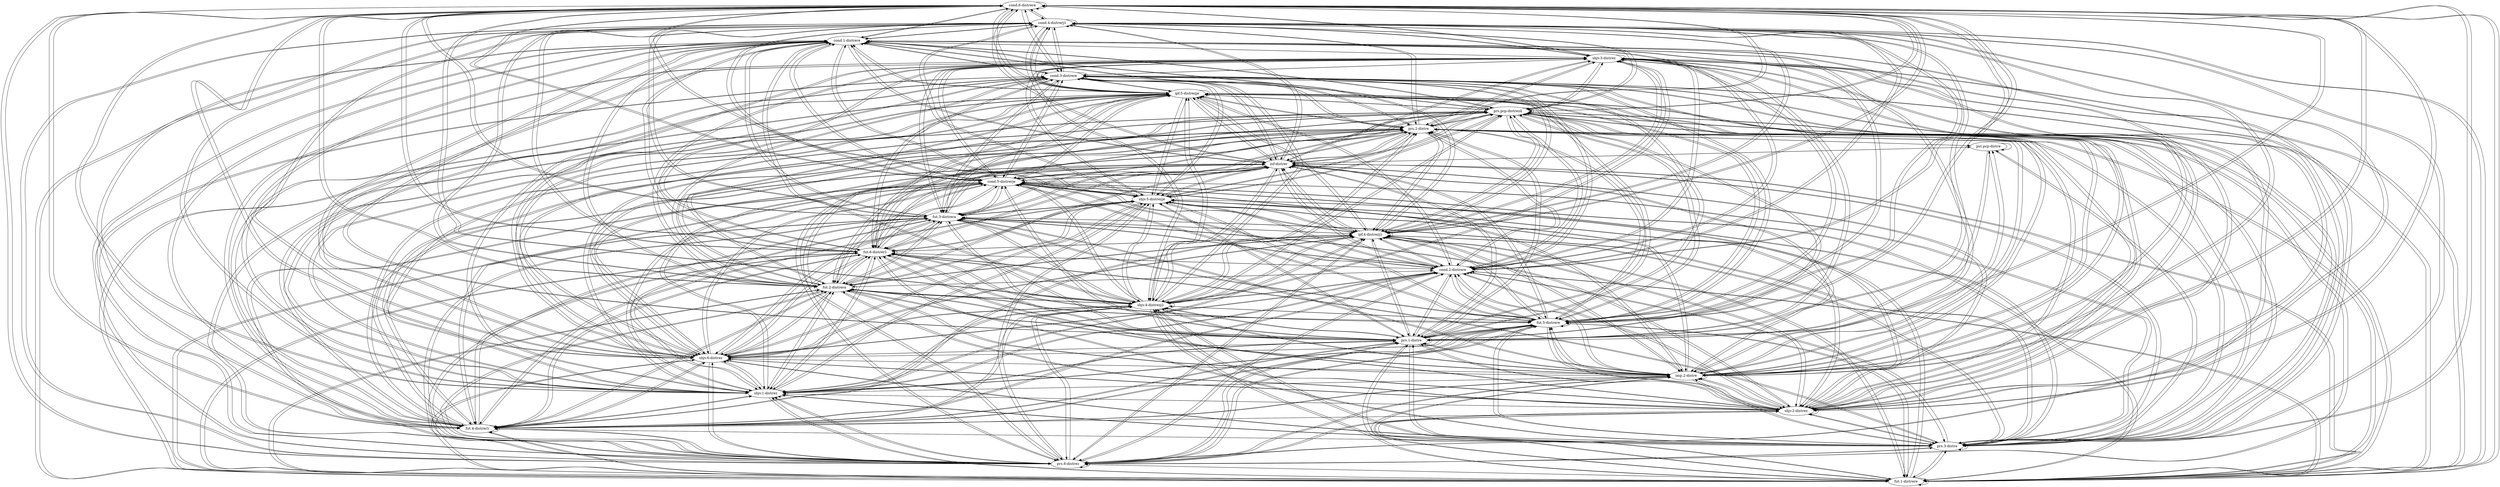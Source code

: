 digraph  {
	node [label="\N"];
	"cond.6-distrErE"	 [cell="cond.6",
		label="cond.6-distrere",
		tense=cond,
		weight=1.0];
	"cond.6-distrErE" -> "cond.6-distrErE"	 [weight=1.0];
	"cond.4-distrErjô"	 [cell="cond.4",
		label="cond.4-distrerjɔ̃",
		tense=cond,
		weight=1.0];
	"cond.6-distrErE" -> "cond.4-distrErjô"	 [weight=1.0];
	"fut.1-distrErE"	 [cell="fut.1",
		label="fut.1-distrere",
		tense=fut,
		weight=1.0];
	"cond.6-distrErE" -> "fut.1-distrErE"	 [weight=1.0];
	"prs.6-distrEz"	 [cell="prs.6",
		label="prs.6-distrez",
		tense=prs,
		weight=1.0];
	"cond.6-distrErE" -> "prs.6-distrEz"	 [weight=0.33];
	"inf-distrEr"	 [cell=inf,
		label="inf-distrer",
		tense=inf,
		weight=1.0];
	"cond.6-distrErE" -> "inf-distrEr"	 [weight=0.67];
	"prs.3-distrE"	 [cell="prs.3",
		label="prs.3-distre",
		tense=prs,
		weight=1.0];
	"cond.6-distrErE" -> "prs.3-distrE"	 [weight=1.0];
	"fut.4-distrErô"	 [cell="fut.4",
		label="fut.4-distrerɔ̃",
		tense=fut,
		weight=1.0];
	"cond.6-distrErE" -> "fut.4-distrErô"	 [weight=1.0];
	"sbjv.2-distrEz"	 [cell="sbjv.2",
		label="sbjv.2-distrez",
		tense=sbjv,
		weight=1.0];
	"cond.6-distrErE" -> "sbjv.2-distrEz"	 [weight=0.33];
	"sbjv.1-distrEz"	 [cell="sbjv.1",
		label="sbjv.1-distrez",
		tense=sbjv,
		weight=1.0];
	"cond.6-distrErE" -> "sbjv.1-distrEz"	 [weight=0.33];
	"imp.2-distrE"	 [cell="imp.2",
		label="imp.2-distre",
		tense=imp,
		weight=1.0];
	"cond.6-distrErE" -> "imp.2-distrE"	 [weight=1.0];
	"sbjv.6-distrEz"	 [cell="sbjv.6",
		label="sbjv.6-distrez",
		tense=sbjv,
		weight=1.0];
	"cond.6-distrErE" -> "sbjv.6-distrEz"	 [weight=0.33];
	"prs.1-distrE"	 [cell="prs.1",
		label="prs.1-distre",
		tense=prs,
		weight=1.0];
	"cond.6-distrErE" -> "prs.1-distrE"	 [weight=1.0];
	"fut.5-distrErE"	 [cell="fut.5",
		label="fut.5-distrere",
		tense=fut,
		weight=1.0];
	"cond.6-distrErE" -> "fut.5-distrErE"	 [weight=1.0];
	"sbjv.4-distrEzjô"	 [cell="sbjv.4",
		label="sbjv.4-distrezjɔ̃",
		tense=sbjv,
		weight=1.0];
	"cond.6-distrErE" -> "sbjv.4-distrEzjô"	 [weight=0.2];
	"fut.2-distrEra"	 [cell="fut.2",
		label="fut.2-distrera",
		tense=fut,
		weight=1.0];
	"cond.6-distrErE" -> "fut.2-distrEra"	 [weight=1.0];
	"cond.2-distrErE"	 [cell="cond.2",
		label="cond.2-distrere",
		tense=cond,
		weight=1.0];
	"cond.6-distrErE" -> "cond.2-distrErE"	 [weight=1.0];
	"fut.6-distrErô"	 [cell="fut.6",
		label="fut.6-distrerɔ̃",
		tense=fut,
		weight=1.0];
	"cond.6-distrErE" -> "fut.6-distrErô"	 [weight=1.0];
	"ipf.4-distrEzjô"	 [cell="ipf.4",
		label="ipf.4-distrezjɔ̃",
		tense=ipf,
		weight=1.0];
	"cond.6-distrErE" -> "ipf.4-distrEzjô"	 [weight=0.05];
	"fut.3-distrEra"	 [cell="fut.3",
		label="fut.3-distrera",
		tense=fut,
		weight=1.0];
	"cond.6-distrErE" -> "fut.3-distrEra"	 [weight=1.0];
	"sbjv.5-distrEzjE"	 [cell="sbjv.5",
		label="sbjv.5-distrezje",
		tense=sbjv,
		weight=1.0];
	"cond.6-distrErE" -> "sbjv.5-distrEzjE"	 [weight=0.2];
	"cond.5-distrErjE"	 [cell="cond.5",
		label="cond.5-distrerje",
		tense=cond,
		weight=1.0];
	"cond.6-distrErE" -> "cond.5-distrErjE"	 [weight=1.0];
	"prs.2-distrE"	 [cell="prs.2",
		label="prs.2-distre",
		tense=prs,
		weight=1.0];
	"cond.6-distrErE" -> "prs.2-distrE"	 [weight=1.0];
	"prs.pcp-distrEzâ"	 [cell="prs.pcp",
		label="prs.pcp-distrezɑ̃",
		tense="prs.pcp",
		weight=1.0];
	"cond.6-distrErE" -> "prs.pcp-distrEzâ"	 [weight=0.18];
	"ipf.5-distrEzjE"	 [cell="ipf.5",
		label="ipf.5-distrezje",
		tense=ipf,
		weight=1.0];
	"cond.6-distrErE" -> "ipf.5-distrEzjE"	 [weight=0.05];
	"cond.3-distrErE"	 [cell="cond.3",
		label="cond.3-distrere",
		tense=cond,
		weight=1.0];
	"cond.6-distrErE" -> "cond.3-distrErE"	 [weight=1.0];
	"sbjv.3-distrEz"	 [cell="sbjv.3",
		label="sbjv.3-distrez",
		tense=sbjv,
		weight=1.0];
	"cond.6-distrErE" -> "sbjv.3-distrEz"	 [weight=0.33];
	"cond.1-distrErE"	 [cell="cond.1",
		label="cond.1-distrere",
		tense=cond,
		weight=1.0];
	"cond.6-distrErE" -> "cond.1-distrErE"	 [weight=1.0];
	"cond.4-distrErjô" -> "cond.6-distrErE"	 [weight=1.0];
	"cond.4-distrErjô" -> "cond.4-distrErjô"	 [weight=1.0];
	"cond.4-distrErjô" -> "fut.1-distrErE"	 [weight=1.0];
	"cond.4-distrErjô" -> "prs.6-distrEz"	 [weight=0.33];
	"cond.4-distrErjô" -> "inf-distrEr"	 [weight=0.67];
	"cond.4-distrErjô" -> "prs.3-distrE"	 [weight=1.0];
	"cond.4-distrErjô" -> "fut.4-distrErô"	 [weight=1.0];
	"cond.4-distrErjô" -> "sbjv.2-distrEz"	 [weight=0.33];
	"cond.4-distrErjô" -> "sbjv.1-distrEz"	 [weight=0.33];
	"cond.4-distrErjô" -> "imp.2-distrE"	 [weight=1.0];
	"cond.4-distrErjô" -> "sbjv.6-distrEz"	 [weight=0.33];
	"cond.4-distrErjô" -> "prs.1-distrE"	 [weight=1.0];
	"cond.4-distrErjô" -> "fut.5-distrErE"	 [weight=1.0];
	"cond.4-distrErjô" -> "sbjv.4-distrEzjô"	 [weight=0.2];
	"cond.4-distrErjô" -> "fut.2-distrEra"	 [weight=1.0];
	"cond.4-distrErjô" -> "cond.2-distrErE"	 [weight=1.0];
	"cond.4-distrErjô" -> "fut.6-distrErô"	 [weight=1.0];
	"cond.4-distrErjô" -> "ipf.4-distrEzjô"	 [weight=0.05];
	"cond.4-distrErjô" -> "fut.3-distrEra"	 [weight=1.0];
	"cond.4-distrErjô" -> "sbjv.5-distrEzjE"	 [weight=0.2];
	"cond.4-distrErjô" -> "cond.5-distrErjE"	 [weight=1.0];
	"cond.4-distrErjô" -> "prs.2-distrE"	 [weight=1.0];
	"cond.4-distrErjô" -> "prs.pcp-distrEzâ"	 [weight=0.18];
	"cond.4-distrErjô" -> "ipf.5-distrEzjE"	 [weight=0.05];
	"cond.4-distrErjô" -> "cond.3-distrErE"	 [weight=1.0];
	"cond.4-distrErjô" -> "sbjv.3-distrEz"	 [weight=0.33];
	"cond.4-distrErjô" -> "cond.1-distrErE"	 [weight=1.0];
	"fut.1-distrErE" -> "cond.6-distrErE"	 [weight=1.0];
	"fut.1-distrErE" -> "cond.4-distrErjô"	 [weight=1.0];
	"fut.1-distrErE" -> "fut.1-distrErE"	 [weight=1.0];
	"fut.1-distrErE" -> "prs.6-distrEz"	 [weight=0.33];
	"fut.1-distrErE" -> "inf-distrEr"	 [weight=0.67];
	"fut.1-distrErE" -> "prs.3-distrE"	 [weight=1.0];
	"fut.1-distrErE" -> "fut.4-distrErô"	 [weight=1.0];
	"fut.1-distrErE" -> "sbjv.2-distrEz"	 [weight=0.33];
	"fut.1-distrErE" -> "sbjv.1-distrEz"	 [weight=0.33];
	"fut.1-distrErE" -> "imp.2-distrE"	 [weight=1.0];
	"fut.1-distrErE" -> "sbjv.6-distrEz"	 [weight=0.33];
	"fut.1-distrErE" -> "prs.1-distrE"	 [weight=1.0];
	"fut.1-distrErE" -> "fut.5-distrErE"	 [weight=1.0];
	"fut.1-distrErE" -> "sbjv.4-distrEzjô"	 [weight=0.17];
	"fut.1-distrErE" -> "fut.2-distrEra"	 [weight=1.0];
	"fut.1-distrErE" -> "cond.2-distrErE"	 [weight=1.0];
	"fut.1-distrErE" -> "fut.6-distrErô"	 [weight=1.0];
	"fut.1-distrErE" -> "ipf.4-distrEzjô"	 [weight=0.05];
	"fut.1-distrErE" -> "fut.3-distrEra"	 [weight=1.0];
	"fut.1-distrErE" -> "sbjv.5-distrEzjE"	 [weight=0.17];
	"fut.1-distrErE" -> "cond.5-distrErjE"	 [weight=1.0];
	"fut.1-distrErE" -> "prs.2-distrE"	 [weight=1.0];
	"fut.1-distrErE" -> "prs.pcp-distrEzâ"	 [weight=0.18];
	"fut.1-distrErE" -> "ipf.5-distrEzjE"	 [weight=0.05];
	"fut.1-distrErE" -> "cond.3-distrErE"	 [weight=1.0];
	"fut.1-distrErE" -> "sbjv.3-distrEz"	 [weight=0.33];
	"fut.1-distrErE" -> "cond.1-distrErE"	 [weight=1.0];
	"prs.6-distrEz" -> "cond.6-distrErE"	 [weight=0.16];
	"prs.6-distrEz" -> "cond.4-distrErjô"	 [weight=0.16];
	"prs.6-distrEz" -> "fut.1-distrErE"	 [weight=0.16];
	"prs.6-distrEz" -> "prs.6-distrEz"	 [weight=1.0];
	"prs.6-distrEz" -> "inf-distrEr"	 [weight=0.16];
	"prs.6-distrEz" -> "prs.3-distrE"	 [weight=0.1];
	"prs.6-distrEz" -> "fut.4-distrErô"	 [weight=0.16];
	"prs.6-distrEz" -> "sbjv.2-distrEz"	 [weight=1.0];
	"prs.6-distrEz" -> "sbjv.1-distrEz"	 [weight=1.0];
	"prs.6-distrEz" -> "imp.2-distrE"	 [weight=0.1];
	"prs.6-distrEz" -> "sbjv.6-distrEz"	 [weight=1.0];
	"prs.6-distrEz" -> "prs.1-distrE"	 [weight=0.1];
	"prs.6-distrEz" -> "fut.5-distrErE"	 [weight=0.16];
	"prs.6-distrEz" -> "sbjv.4-distrEzjô"	 [weight=1.0];
	"prs.6-distrEz" -> "fut.2-distrEra"	 [weight=0.16];
	"prs.6-distrEz" -> "cond.2-distrErE"	 [weight=0.16];
	"prs.6-distrEz" -> "fut.6-distrErô"	 [weight=0.16];
	"prs.6-distrEz" -> "ipf.4-distrEzjô"	 [weight=1.0];
	"prs.6-distrEz" -> "fut.3-distrEra"	 [weight=0.16];
	"prs.6-distrEz" -> "sbjv.5-distrEzjE"	 [weight=1.0];
	"prs.6-distrEz" -> "cond.5-distrErjE"	 [weight=0.16];
	"prs.6-distrEz" -> "prs.2-distrE"	 [weight=0.1];
	"prs.6-distrEz" -> "prs.pcp-distrEzâ"	 [weight=1.0];
	"prs.6-distrEz" -> "ipf.5-distrEzjE"	 [weight=1.0];
	"prs.6-distrEz" -> "cond.3-distrErE"	 [weight=0.16];
	"prs.6-distrEz" -> "sbjv.3-distrEz"	 [weight=1.0];
	"prs.6-distrEz" -> "cond.1-distrErE"	 [weight=0.16];
	"inf-distrEr" -> "cond.6-distrErE"	 [weight=1.0];
	"inf-distrEr" -> "cond.4-distrErjô"	 [weight=1.0];
	"inf-distrEr" -> "fut.1-distrErE"	 [weight=1.0];
	"inf-distrEr" -> "prs.6-distrEz"	 [weight=1.0];
	"inf-distrEr" -> "inf-distrEr"	 [weight=1.0];
	"inf-distrEr" -> "prs.3-distrE"	 [weight=1.0];
	"inf-distrEr" -> "fut.4-distrErô"	 [weight=1.0];
	"inf-distrEr" -> "sbjv.2-distrEz"	 [weight=1.0];
	"inf-distrEr" -> "sbjv.1-distrEz"	 [weight=1.0];
	"inf-distrEr" -> "imp.2-distrE"	 [weight=1.0];
	"inf-distrEr" -> "sbjv.6-distrEz"	 [weight=1.0];
	"inf-distrEr" -> "prs.1-distrE"	 [weight=1.0];
	"inf-distrEr" -> "fut.5-distrErE"	 [weight=1.0];
	"inf-distrEr" -> "sbjv.4-distrEzjô"	 [weight=1.0];
	"inf-distrEr" -> "fut.2-distrEra"	 [weight=1.0];
	"inf-distrEr" -> "cond.2-distrErE"	 [weight=1.0];
	"inf-distrEr" -> "fut.6-distrErô"	 [weight=1.0];
	"inf-distrEr" -> "ipf.4-distrEzjô"	 [weight=1.0];
	"inf-distrEr" -> "fut.3-distrEra"	 [weight=1.0];
	"inf-distrEr" -> "sbjv.5-distrEzjE"	 [weight=1.0];
	"inf-distrEr" -> "cond.5-distrErjE"	 [weight=1.0];
	"inf-distrEr" -> "prs.2-distrE"	 [weight=1.0];
	"inf-distrEr" -> "prs.pcp-distrEzâ"	 [weight=1.0];
	"inf-distrEr" -> "ipf.5-distrEzjE"	 [weight=1.0];
	"pst.pcp-distrE"	 [cell="pst.pcp",
		label="pst.pcp-distre",
		tense="pst.pcp",
		weight=1.0];
	"inf-distrEr" -> "pst.pcp-distrE"	 [weight=1.0];
	"inf-distrEr" -> "cond.3-distrErE"	 [weight=1.0];
	"inf-distrEr" -> "sbjv.3-distrEz"	 [weight=1.0];
	"inf-distrEr" -> "cond.1-distrErE"	 [weight=1.0];
	"prs.3-distrE" -> "cond.6-distrErE"	 [weight=0.28];
	"prs.3-distrE" -> "cond.4-distrErjô"	 [weight=0.28];
	"prs.3-distrE" -> "fut.1-distrErE"	 [weight=0.28];
	"prs.3-distrE" -> "prs.6-distrEz"	 [weight=0.0];
	"prs.3-distrE" -> "inf-distrEr"	 [weight=0.15];
	"prs.3-distrE" -> "prs.3-distrE"	 [weight=1.0];
	"prs.3-distrE" -> "fut.4-distrErô"	 [weight=0.28];
	"prs.3-distrE" -> "sbjv.2-distrEz"	 [weight=0.0];
	"prs.3-distrE" -> "sbjv.1-distrEz"	 [weight=0.0];
	"prs.3-distrE" -> "imp.2-distrE"	 [weight=1.0];
	"prs.3-distrE" -> "sbjv.6-distrEz"	 [weight=0.0];
	"prs.3-distrE" -> "prs.1-distrE"	 [weight=1.0];
	"prs.3-distrE" -> "fut.5-distrErE"	 [weight=0.28];
	"prs.3-distrE" -> "sbjv.4-distrEzjô"	 [weight=0.0];
	"prs.3-distrE" -> "fut.2-distrEra"	 [weight=0.28];
	"prs.3-distrE" -> "cond.2-distrErE"	 [weight=0.28];
	"prs.3-distrE" -> "fut.6-distrErô"	 [weight=0.28];
	"prs.3-distrE" -> "ipf.4-distrEzjô"	 [weight=0.11];
	"prs.3-distrE" -> "fut.3-distrEra"	 [weight=0.28];
	"prs.3-distrE" -> "sbjv.5-distrEzjE"	 [weight=0.0];
	"prs.3-distrE" -> "cond.5-distrErjE"	 [weight=0.28];
	"prs.3-distrE" -> "prs.2-distrE"	 [weight=1.0];
	"prs.3-distrE" -> "prs.pcp-distrEzâ"	 [weight=0.0];
	"prs.3-distrE" -> "ipf.5-distrEzjE"	 [weight=0.11];
	"prs.3-distrE" -> "pst.pcp-distrE"	 [weight=0.11];
	"prs.3-distrE" -> "cond.3-distrErE"	 [weight=0.28];
	"prs.3-distrE" -> "sbjv.3-distrEz"	 [weight=0.0];
	"prs.3-distrE" -> "cond.1-distrErE"	 [weight=0.28];
	"fut.4-distrErô" -> "cond.6-distrErE"	 [weight=1.0];
	"fut.4-distrErô" -> "cond.4-distrErjô"	 [weight=1.0];
	"fut.4-distrErô" -> "fut.1-distrErE"	 [weight=1.0];
	"fut.4-distrErô" -> "prs.6-distrEz"	 [weight=0.33];
	"fut.4-distrErô" -> "inf-distrEr"	 [weight=0.67];
	"fut.4-distrErô" -> "prs.3-distrE"	 [weight=1.0];
	"fut.4-distrErô" -> "fut.4-distrErô"	 [weight=1.0];
	"fut.4-distrErô" -> "sbjv.2-distrEz"	 [weight=0.33];
	"fut.4-distrErô" -> "sbjv.1-distrEz"	 [weight=0.33];
	"fut.4-distrErô" -> "imp.2-distrE"	 [weight=1.0];
	"fut.4-distrErô" -> "sbjv.6-distrEz"	 [weight=0.33];
	"fut.4-distrErô" -> "prs.1-distrE"	 [weight=1.0];
	"fut.4-distrErô" -> "fut.5-distrErE"	 [weight=1.0];
	"fut.4-distrErô" -> "sbjv.4-distrEzjô"	 [weight=0.17];
	"fut.4-distrErô" -> "fut.2-distrEra"	 [weight=1.0];
	"fut.4-distrErô" -> "cond.2-distrErE"	 [weight=1.0];
	"fut.4-distrErô" -> "fut.6-distrErô"	 [weight=1.0];
	"fut.4-distrErô" -> "ipf.4-distrEzjô"	 [weight=0.05];
	"fut.4-distrErô" -> "fut.3-distrEra"	 [weight=1.0];
	"fut.4-distrErô" -> "sbjv.5-distrEzjE"	 [weight=0.17];
	"fut.4-distrErô" -> "cond.5-distrErjE"	 [weight=1.0];
	"fut.4-distrErô" -> "prs.2-distrE"	 [weight=1.0];
	"fut.4-distrErô" -> "prs.pcp-distrEzâ"	 [weight=0.18];
	"fut.4-distrErô" -> "ipf.5-distrEzjE"	 [weight=0.05];
	"fut.4-distrErô" -> "cond.3-distrErE"	 [weight=1.0];
	"fut.4-distrErô" -> "sbjv.3-distrEz"	 [weight=0.33];
	"fut.4-distrErô" -> "cond.1-distrErE"	 [weight=1.0];
	"sbjv.2-distrEz" -> "cond.6-distrErE"	 [weight=0.16];
	"sbjv.2-distrEz" -> "cond.4-distrErjô"	 [weight=0.16];
	"sbjv.2-distrEz" -> "fut.1-distrErE"	 [weight=0.16];
	"sbjv.2-distrEz" -> "prs.6-distrEz"	 [weight=1.0];
	"sbjv.2-distrEz" -> "inf-distrEr"	 [weight=0.16];
	"sbjv.2-distrEz" -> "prs.3-distrE"	 [weight=0.1];
	"sbjv.2-distrEz" -> "fut.4-distrErô"	 [weight=0.16];
	"sbjv.2-distrEz" -> "sbjv.2-distrEz"	 [weight=1.0];
	"sbjv.2-distrEz" -> "sbjv.1-distrEz"	 [weight=1.0];
	"sbjv.2-distrEz" -> "imp.2-distrE"	 [weight=0.1];
	"sbjv.2-distrEz" -> "sbjv.6-distrEz"	 [weight=1.0];
	"sbjv.2-distrEz" -> "prs.1-distrE"	 [weight=0.1];
	"sbjv.2-distrEz" -> "fut.5-distrErE"	 [weight=0.16];
	"sbjv.2-distrEz" -> "sbjv.4-distrEzjô"	 [weight=1.0];
	"sbjv.2-distrEz" -> "fut.2-distrEra"	 [weight=0.16];
	"sbjv.2-distrEz" -> "cond.2-distrErE"	 [weight=0.16];
	"sbjv.2-distrEz" -> "fut.6-distrErô"	 [weight=0.16];
	"sbjv.2-distrEz" -> "ipf.4-distrEzjô"	 [weight=1.0];
	"sbjv.2-distrEz" -> "fut.3-distrEra"	 [weight=0.16];
	"sbjv.2-distrEz" -> "sbjv.5-distrEzjE"	 [weight=1.0];
	"sbjv.2-distrEz" -> "cond.5-distrErjE"	 [weight=0.16];
	"sbjv.2-distrEz" -> "prs.2-distrE"	 [weight=0.1];
	"sbjv.2-distrEz" -> "prs.pcp-distrEzâ"	 [weight=1.0];
	"sbjv.2-distrEz" -> "ipf.5-distrEzjE"	 [weight=1.0];
	"sbjv.2-distrEz" -> "cond.3-distrErE"	 [weight=0.16];
	"sbjv.2-distrEz" -> "sbjv.3-distrEz"	 [weight=1.0];
	"sbjv.2-distrEz" -> "cond.1-distrErE"	 [weight=0.16];
	"sbjv.1-distrEz" -> "cond.6-distrErE"	 [weight=0.16];
	"sbjv.1-distrEz" -> "cond.4-distrErjô"	 [weight=0.16];
	"sbjv.1-distrEz" -> "fut.1-distrErE"	 [weight=0.16];
	"sbjv.1-distrEz" -> "prs.6-distrEz"	 [weight=1.0];
	"sbjv.1-distrEz" -> "inf-distrEr"	 [weight=0.16];
	"sbjv.1-distrEz" -> "prs.3-distrE"	 [weight=0.1];
	"sbjv.1-distrEz" -> "fut.4-distrErô"	 [weight=0.16];
	"sbjv.1-distrEz" -> "sbjv.2-distrEz"	 [weight=1.0];
	"sbjv.1-distrEz" -> "sbjv.1-distrEz"	 [weight=1.0];
	"sbjv.1-distrEz" -> "imp.2-distrE"	 [weight=0.1];
	"sbjv.1-distrEz" -> "sbjv.6-distrEz"	 [weight=1.0];
	"sbjv.1-distrEz" -> "prs.1-distrE"	 [weight=0.1];
	"sbjv.1-distrEz" -> "fut.5-distrErE"	 [weight=0.16];
	"sbjv.1-distrEz" -> "sbjv.4-distrEzjô"	 [weight=1.0];
	"sbjv.1-distrEz" -> "fut.2-distrEra"	 [weight=0.16];
	"sbjv.1-distrEz" -> "cond.2-distrErE"	 [weight=0.16];
	"sbjv.1-distrEz" -> "fut.6-distrErô"	 [weight=0.16];
	"sbjv.1-distrEz" -> "ipf.4-distrEzjô"	 [weight=1.0];
	"sbjv.1-distrEz" -> "fut.3-distrEra"	 [weight=0.16];
	"sbjv.1-distrEz" -> "sbjv.5-distrEzjE"	 [weight=1.0];
	"sbjv.1-distrEz" -> "cond.5-distrErjE"	 [weight=0.16];
	"sbjv.1-distrEz" -> "prs.2-distrE"	 [weight=0.1];
	"sbjv.1-distrEz" -> "prs.pcp-distrEzâ"	 [weight=1.0];
	"sbjv.1-distrEz" -> "ipf.5-distrEzjE"	 [weight=1.0];
	"sbjv.1-distrEz" -> "cond.3-distrErE"	 [weight=0.16];
	"sbjv.1-distrEz" -> "sbjv.3-distrEz"	 [weight=1.0];
	"sbjv.1-distrEz" -> "cond.1-distrErE"	 [weight=0.16];
	"imp.2-distrE" -> "cond.6-distrErE"	 [weight=0.28];
	"imp.2-distrE" -> "cond.4-distrErjô"	 [weight=0.28];
	"imp.2-distrE" -> "fut.1-distrErE"	 [weight=0.28];
	"imp.2-distrE" -> "prs.6-distrEz"	 [weight=0.0];
	"imp.2-distrE" -> "inf-distrEr"	 [weight=0.15];
	"imp.2-distrE" -> "prs.3-distrE"	 [weight=1.0];
	"imp.2-distrE" -> "fut.4-distrErô"	 [weight=0.28];
	"imp.2-distrE" -> "sbjv.2-distrEz"	 [weight=0.0];
	"imp.2-distrE" -> "sbjv.1-distrEz"	 [weight=0.0];
	"imp.2-distrE" -> "imp.2-distrE"	 [weight=1.0];
	"imp.2-distrE" -> "sbjv.6-distrEz"	 [weight=0.0];
	"imp.2-distrE" -> "prs.1-distrE"	 [weight=1.0];
	"imp.2-distrE" -> "fut.5-distrErE"	 [weight=0.28];
	"imp.2-distrE" -> "sbjv.4-distrEzjô"	 [weight=0.0];
	"imp.2-distrE" -> "fut.2-distrEra"	 [weight=0.28];
	"imp.2-distrE" -> "cond.2-distrErE"	 [weight=0.28];
	"imp.2-distrE" -> "fut.6-distrErô"	 [weight=0.28];
	"imp.2-distrE" -> "ipf.4-distrEzjô"	 [weight=0.0];
	"imp.2-distrE" -> "fut.3-distrEra"	 [weight=0.28];
	"imp.2-distrE" -> "sbjv.5-distrEzjE"	 [weight=0.0];
	"imp.2-distrE" -> "cond.5-distrErjE"	 [weight=0.28];
	"imp.2-distrE" -> "prs.2-distrE"	 [weight=1.0];
	"imp.2-distrE" -> "prs.pcp-distrEzâ"	 [weight=0.0];
	"imp.2-distrE" -> "ipf.5-distrEzjE"	 [weight=0.0];
	"imp.2-distrE" -> "pst.pcp-distrE"	 [weight=0.11];
	"imp.2-distrE" -> "cond.3-distrErE"	 [weight=0.28];
	"imp.2-distrE" -> "sbjv.3-distrEz"	 [weight=0.0];
	"imp.2-distrE" -> "cond.1-distrErE"	 [weight=0.28];
	"sbjv.6-distrEz" -> "cond.6-distrErE"	 [weight=0.16];
	"sbjv.6-distrEz" -> "cond.4-distrErjô"	 [weight=0.16];
	"sbjv.6-distrEz" -> "fut.1-distrErE"	 [weight=0.16];
	"sbjv.6-distrEz" -> "prs.6-distrEz"	 [weight=1.0];
	"sbjv.6-distrEz" -> "inf-distrEr"	 [weight=0.16];
	"sbjv.6-distrEz" -> "prs.3-distrE"	 [weight=0.1];
	"sbjv.6-distrEz" -> "fut.4-distrErô"	 [weight=0.16];
	"sbjv.6-distrEz" -> "sbjv.2-distrEz"	 [weight=1.0];
	"sbjv.6-distrEz" -> "sbjv.1-distrEz"	 [weight=1.0];
	"sbjv.6-distrEz" -> "imp.2-distrE"	 [weight=0.1];
	"sbjv.6-distrEz" -> "sbjv.6-distrEz"	 [weight=1.0];
	"sbjv.6-distrEz" -> "prs.1-distrE"	 [weight=0.1];
	"sbjv.6-distrEz" -> "fut.5-distrErE"	 [weight=0.16];
	"sbjv.6-distrEz" -> "sbjv.4-distrEzjô"	 [weight=1.0];
	"sbjv.6-distrEz" -> "fut.2-distrEra"	 [weight=0.16];
	"sbjv.6-distrEz" -> "cond.2-distrErE"	 [weight=0.16];
	"sbjv.6-distrEz" -> "fut.6-distrErô"	 [weight=0.16];
	"sbjv.6-distrEz" -> "ipf.4-distrEzjô"	 [weight=1.0];
	"sbjv.6-distrEz" -> "fut.3-distrEra"	 [weight=0.16];
	"sbjv.6-distrEz" -> "sbjv.5-distrEzjE"	 [weight=1.0];
	"sbjv.6-distrEz" -> "cond.5-distrErjE"	 [weight=0.16];
	"sbjv.6-distrEz" -> "prs.2-distrE"	 [weight=0.1];
	"sbjv.6-distrEz" -> "prs.pcp-distrEzâ"	 [weight=1.0];
	"sbjv.6-distrEz" -> "ipf.5-distrEzjE"	 [weight=1.0];
	"sbjv.6-distrEz" -> "cond.3-distrErE"	 [weight=0.16];
	"sbjv.6-distrEz" -> "sbjv.3-distrEz"	 [weight=1.0];
	"sbjv.6-distrEz" -> "cond.1-distrErE"	 [weight=0.16];
	"prs.1-distrE" -> "cond.6-distrErE"	 [weight=0.28];
	"prs.1-distrE" -> "cond.4-distrErjô"	 [weight=0.28];
	"prs.1-distrE" -> "fut.1-distrErE"	 [weight=0.28];
	"prs.1-distrE" -> "prs.6-distrEz"	 [weight=0.0];
	"prs.1-distrE" -> "inf-distrEr"	 [weight=0.15];
	"prs.1-distrE" -> "prs.3-distrE"	 [weight=1.0];
	"prs.1-distrE" -> "fut.4-distrErô"	 [weight=0.28];
	"prs.1-distrE" -> "sbjv.2-distrEz"	 [weight=0.0];
	"prs.1-distrE" -> "sbjv.1-distrEz"	 [weight=0.0];
	"prs.1-distrE" -> "imp.2-distrE"	 [weight=1.0];
	"prs.1-distrE" -> "sbjv.6-distrEz"	 [weight=0.0];
	"prs.1-distrE" -> "prs.1-distrE"	 [weight=1.0];
	"prs.1-distrE" -> "fut.5-distrErE"	 [weight=0.28];
	"prs.1-distrE" -> "sbjv.4-distrEzjô"	 [weight=0.0];
	"prs.1-distrE" -> "fut.2-distrEra"	 [weight=0.28];
	"prs.1-distrE" -> "cond.2-distrErE"	 [weight=0.28];
	"prs.1-distrE" -> "fut.6-distrErô"	 [weight=0.28];
	"prs.1-distrE" -> "ipf.4-distrEzjô"	 [weight=0.0];
	"prs.1-distrE" -> "fut.3-distrEra"	 [weight=0.28];
	"prs.1-distrE" -> "sbjv.5-distrEzjE"	 [weight=0.0];
	"prs.1-distrE" -> "cond.5-distrErjE"	 [weight=0.28];
	"prs.1-distrE" -> "prs.2-distrE"	 [weight=1.0];
	"prs.1-distrE" -> "prs.pcp-distrEzâ"	 [weight=0.0];
	"prs.1-distrE" -> "ipf.5-distrEzjE"	 [weight=0.0];
	"prs.1-distrE" -> "pst.pcp-distrE"	 [weight=0.11];
	"prs.1-distrE" -> "cond.3-distrErE"	 [weight=0.28];
	"prs.1-distrE" -> "sbjv.3-distrEz"	 [weight=0.0];
	"prs.1-distrE" -> "cond.1-distrErE"	 [weight=0.28];
	"fut.5-distrErE" -> "cond.6-distrErE"	 [weight=1.0];
	"fut.5-distrErE" -> "cond.4-distrErjô"	 [weight=1.0];
	"fut.5-distrErE" -> "fut.1-distrErE"	 [weight=1.0];
	"fut.5-distrErE" -> "prs.6-distrEz"	 [weight=0.33];
	"fut.5-distrErE" -> "inf-distrEr"	 [weight=0.67];
	"fut.5-distrErE" -> "prs.3-distrE"	 [weight=1.0];
	"fut.5-distrErE" -> "fut.4-distrErô"	 [weight=1.0];
	"fut.5-distrErE" -> "sbjv.2-distrEz"	 [weight=0.33];
	"fut.5-distrErE" -> "sbjv.1-distrEz"	 [weight=0.33];
	"fut.5-distrErE" -> "imp.2-distrE"	 [weight=1.0];
	"fut.5-distrErE" -> "sbjv.6-distrEz"	 [weight=0.33];
	"fut.5-distrErE" -> "prs.1-distrE"	 [weight=1.0];
	"fut.5-distrErE" -> "fut.5-distrErE"	 [weight=1.0];
	"fut.5-distrErE" -> "sbjv.4-distrEzjô"	 [weight=0.17];
	"fut.5-distrErE" -> "fut.2-distrEra"	 [weight=1.0];
	"fut.5-distrErE" -> "cond.2-distrErE"	 [weight=1.0];
	"fut.5-distrErE" -> "fut.6-distrErô"	 [weight=1.0];
	"fut.5-distrErE" -> "ipf.4-distrEzjô"	 [weight=0.05];
	"fut.5-distrErE" -> "fut.3-distrEra"	 [weight=1.0];
	"fut.5-distrErE" -> "sbjv.5-distrEzjE"	 [weight=0.17];
	"fut.5-distrErE" -> "cond.5-distrErjE"	 [weight=1.0];
	"fut.5-distrErE" -> "prs.2-distrE"	 [weight=1.0];
	"fut.5-distrErE" -> "prs.pcp-distrEzâ"	 [weight=0.18];
	"fut.5-distrErE" -> "ipf.5-distrEzjE"	 [weight=0.05];
	"fut.5-distrErE" -> "cond.3-distrErE"	 [weight=1.0];
	"fut.5-distrErE" -> "sbjv.3-distrEz"	 [weight=0.33];
	"fut.5-distrErE" -> "cond.1-distrErE"	 [weight=1.0];
	"sbjv.4-distrEzjô" -> "cond.6-distrErE"	 [weight=0.11];
	"sbjv.4-distrEzjô" -> "cond.4-distrErjô"	 [weight=0.16];
	"sbjv.4-distrEzjô" -> "fut.1-distrErE"	 [weight=0.11];
	"sbjv.4-distrEzjô" -> "prs.6-distrEz"	 [weight=0.95];
	"sbjv.4-distrEzjô" -> "inf-distrEr"	 [weight=0.2];
	"sbjv.4-distrEzjô" -> "prs.3-distrE"	 [weight=0.1];
	"sbjv.4-distrEzjô" -> "fut.4-distrErô"	 [weight=0.11];
	"sbjv.4-distrEzjô" -> "sbjv.2-distrEz"	 [weight=0.95];
	"sbjv.4-distrEzjô" -> "sbjv.1-distrEz"	 [weight=0.95];
	"sbjv.4-distrEzjô" -> "imp.2-distrE"	 [weight=0.1];
	"sbjv.4-distrEzjô" -> "sbjv.6-distrEz"	 [weight=0.95];
	"sbjv.4-distrEzjô" -> "prs.1-distrE"	 [weight=0.1];
	"sbjv.4-distrEzjô" -> "fut.5-distrErE"	 [weight=0.11];
	"sbjv.4-distrEzjô" -> "sbjv.4-distrEzjô"	 [weight=1.0];
	"sbjv.4-distrEzjô" -> "fut.2-distrEra"	 [weight=0.11];
	"sbjv.4-distrEzjô" -> "cond.2-distrErE"	 [weight=0.11];
	"sbjv.4-distrEzjô" -> "fut.6-distrErô"	 [weight=0.11];
	"sbjv.4-distrEzjô" -> "ipf.4-distrEzjô"	 [weight=1.0];
	"sbjv.4-distrEzjô" -> "fut.3-distrEra"	 [weight=0.11];
	"sbjv.4-distrEzjô" -> "sbjv.5-distrEzjE"	 [weight=1.0];
	"sbjv.4-distrEzjô" -> "cond.5-distrErjE"	 [weight=0.16];
	"sbjv.4-distrEzjô" -> "prs.2-distrE"	 [weight=0.1];
	"sbjv.4-distrEzjô" -> "prs.pcp-distrEzâ"	 [weight=0.92];
	"sbjv.4-distrEzjô" -> "ipf.5-distrEzjE"	 [weight=1.0];
	"sbjv.4-distrEzjô" -> "cond.3-distrErE"	 [weight=0.11];
	"sbjv.4-distrEzjô" -> "sbjv.3-distrEz"	 [weight=0.95];
	"sbjv.4-distrEzjô" -> "cond.1-distrErE"	 [weight=0.11];
	"fut.2-distrEra" -> "cond.6-distrErE"	 [weight=1.0];
	"fut.2-distrEra" -> "cond.4-distrErjô"	 [weight=1.0];
	"fut.2-distrEra" -> "fut.1-distrErE"	 [weight=1.0];
	"fut.2-distrEra" -> "prs.6-distrEz"	 [weight=0.33];
	"fut.2-distrEra" -> "inf-distrEr"	 [weight=0.67];
	"fut.2-distrEra" -> "prs.3-distrE"	 [weight=1.0];
	"fut.2-distrEra" -> "fut.4-distrErô"	 [weight=1.0];
	"fut.2-distrEra" -> "sbjv.2-distrEz"	 [weight=0.33];
	"fut.2-distrEra" -> "sbjv.1-distrEz"	 [weight=0.33];
	"fut.2-distrEra" -> "imp.2-distrE"	 [weight=1.0];
	"fut.2-distrEra" -> "sbjv.6-distrEz"	 [weight=0.33];
	"fut.2-distrEra" -> "prs.1-distrE"	 [weight=1.0];
	"fut.2-distrEra" -> "fut.5-distrErE"	 [weight=1.0];
	"fut.2-distrEra" -> "sbjv.4-distrEzjô"	 [weight=0.17];
	"fut.2-distrEra" -> "fut.2-distrEra"	 [weight=1.0];
	"fut.2-distrEra" -> "cond.2-distrErE"	 [weight=1.0];
	"fut.2-distrEra" -> "fut.6-distrErô"	 [weight=1.0];
	"fut.2-distrEra" -> "ipf.4-distrEzjô"	 [weight=0.05];
	"fut.2-distrEra" -> "fut.3-distrEra"	 [weight=1.0];
	"fut.2-distrEra" -> "sbjv.5-distrEzjE"	 [weight=0.17];
	"fut.2-distrEra" -> "cond.5-distrErjE"	 [weight=1.0];
	"fut.2-distrEra" -> "prs.2-distrE"	 [weight=1.0];
	"fut.2-distrEra" -> "prs.pcp-distrEzâ"	 [weight=0.18];
	"fut.2-distrEra" -> "ipf.5-distrEzjE"	 [weight=0.05];
	"fut.2-distrEra" -> "cond.3-distrErE"	 [weight=1.0];
	"fut.2-distrEra" -> "sbjv.3-distrEz"	 [weight=0.33];
	"fut.2-distrEra" -> "cond.1-distrErE"	 [weight=1.0];
	"cond.2-distrErE" -> "cond.6-distrErE"	 [weight=1.0];
	"cond.2-distrErE" -> "cond.4-distrErjô"	 [weight=1.0];
	"cond.2-distrErE" -> "fut.1-distrErE"	 [weight=1.0];
	"cond.2-distrErE" -> "prs.6-distrEz"	 [weight=0.33];
	"cond.2-distrErE" -> "inf-distrEr"	 [weight=0.67];
	"cond.2-distrErE" -> "prs.3-distrE"	 [weight=1.0];
	"cond.2-distrErE" -> "fut.4-distrErô"	 [weight=1.0];
	"cond.2-distrErE" -> "sbjv.2-distrEz"	 [weight=0.33];
	"cond.2-distrErE" -> "sbjv.1-distrEz"	 [weight=0.33];
	"cond.2-distrErE" -> "imp.2-distrE"	 [weight=1.0];
	"cond.2-distrErE" -> "sbjv.6-distrEz"	 [weight=0.33];
	"cond.2-distrErE" -> "prs.1-distrE"	 [weight=1.0];
	"cond.2-distrErE" -> "fut.5-distrErE"	 [weight=1.0];
	"cond.2-distrErE" -> "sbjv.4-distrEzjô"	 [weight=0.2];
	"cond.2-distrErE" -> "fut.2-distrEra"	 [weight=1.0];
	"cond.2-distrErE" -> "cond.2-distrErE"	 [weight=1.0];
	"cond.2-distrErE" -> "fut.6-distrErô"	 [weight=1.0];
	"cond.2-distrErE" -> "ipf.4-distrEzjô"	 [weight=0.05];
	"cond.2-distrErE" -> "fut.3-distrEra"	 [weight=1.0];
	"cond.2-distrErE" -> "sbjv.5-distrEzjE"	 [weight=0.2];
	"cond.2-distrErE" -> "cond.5-distrErjE"	 [weight=1.0];
	"cond.2-distrErE" -> "prs.2-distrE"	 [weight=1.0];
	"cond.2-distrErE" -> "prs.pcp-distrEzâ"	 [weight=0.18];
	"cond.2-distrErE" -> "ipf.5-distrEzjE"	 [weight=0.05];
	"cond.2-distrErE" -> "cond.3-distrErE"	 [weight=1.0];
	"cond.2-distrErE" -> "sbjv.3-distrEz"	 [weight=0.33];
	"cond.2-distrErE" -> "cond.1-distrErE"	 [weight=1.0];
	"fut.6-distrErô" -> "cond.6-distrErE"	 [weight=1.0];
	"fut.6-distrErô" -> "cond.4-distrErjô"	 [weight=1.0];
	"fut.6-distrErô" -> "fut.1-distrErE"	 [weight=1.0];
	"fut.6-distrErô" -> "prs.6-distrEz"	 [weight=0.33];
	"fut.6-distrErô" -> "inf-distrEr"	 [weight=0.67];
	"fut.6-distrErô" -> "prs.3-distrE"	 [weight=1.0];
	"fut.6-distrErô" -> "fut.4-distrErô"	 [weight=1.0];
	"fut.6-distrErô" -> "sbjv.2-distrEz"	 [weight=0.33];
	"fut.6-distrErô" -> "sbjv.1-distrEz"	 [weight=0.33];
	"fut.6-distrErô" -> "imp.2-distrE"	 [weight=1.0];
	"fut.6-distrErô" -> "sbjv.6-distrEz"	 [weight=0.33];
	"fut.6-distrErô" -> "prs.1-distrE"	 [weight=1.0];
	"fut.6-distrErô" -> "fut.5-distrErE"	 [weight=1.0];
	"fut.6-distrErô" -> "sbjv.4-distrEzjô"	 [weight=0.17];
	"fut.6-distrErô" -> "fut.2-distrEra"	 [weight=1.0];
	"fut.6-distrErô" -> "cond.2-distrErE"	 [weight=1.0];
	"fut.6-distrErô" -> "fut.6-distrErô"	 [weight=1.0];
	"fut.6-distrErô" -> "ipf.4-distrEzjô"	 [weight=0.05];
	"fut.6-distrErô" -> "fut.3-distrEra"	 [weight=1.0];
	"fut.6-distrErô" -> "sbjv.5-distrEzjE"	 [weight=0.17];
	"fut.6-distrErô" -> "cond.5-distrErjE"	 [weight=1.0];
	"fut.6-distrErô" -> "prs.2-distrE"	 [weight=1.0];
	"fut.6-distrErô" -> "prs.pcp-distrEzâ"	 [weight=0.18];
	"fut.6-distrErô" -> "ipf.5-distrEzjE"	 [weight=0.05];
	"fut.6-distrErô" -> "cond.3-distrErE"	 [weight=1.0];
	"fut.6-distrErô" -> "sbjv.3-distrEz"	 [weight=0.33];
	"fut.6-distrErô" -> "cond.1-distrErE"	 [weight=1.0];
	"ipf.4-distrEzjô" -> "cond.6-distrErE"	 [weight=0.12];
	"ipf.4-distrEzjô" -> "cond.4-distrErjô"	 [weight=0.17];
	"ipf.4-distrEzjô" -> "fut.1-distrErE"	 [weight=0.12];
	"ipf.4-distrEzjô" -> "prs.6-distrEz"	 [weight=0.95];
	"ipf.4-distrEzjô" -> "inf-distrEr"	 [weight=0.16];
	"ipf.4-distrEzjô" -> "prs.3-distrE"	 [weight=0.1];
	"ipf.4-distrEzjô" -> "fut.4-distrErô"	 [weight=0.12];
	"ipf.4-distrEzjô" -> "sbjv.2-distrEz"	 [weight=0.95];
	"ipf.4-distrEzjô" -> "sbjv.1-distrEz"	 [weight=0.95];
	"ipf.4-distrEzjô" -> "imp.2-distrE"	 [weight=0.1];
	"ipf.4-distrEzjô" -> "sbjv.6-distrEz"	 [weight=0.95];
	"ipf.4-distrEzjô" -> "prs.1-distrE"	 [weight=0.1];
	"ipf.4-distrEzjô" -> "fut.5-distrErE"	 [weight=0.12];
	"ipf.4-distrEzjô" -> "sbjv.4-distrEzjô"	 [weight=1.0];
	"ipf.4-distrEzjô" -> "fut.2-distrEra"	 [weight=0.12];
	"ipf.4-distrEzjô" -> "cond.2-distrErE"	 [weight=0.12];
	"ipf.4-distrEzjô" -> "fut.6-distrErô"	 [weight=0.12];
	"ipf.4-distrEzjô" -> "ipf.4-distrEzjô"	 [weight=1.0];
	"ipf.4-distrEzjô" -> "fut.3-distrEra"	 [weight=0.12];
	"ipf.4-distrEzjô" -> "sbjv.5-distrEzjE"	 [weight=1.0];
	"ipf.4-distrEzjô" -> "cond.5-distrErjE"	 [weight=0.17];
	"ipf.4-distrEzjô" -> "prs.2-distrE"	 [weight=0.1];
	"ipf.4-distrEzjô" -> "prs.pcp-distrEzâ"	 [weight=0.92];
	"ipf.4-distrEzjô" -> "ipf.5-distrEzjE"	 [weight=1.0];
	"ipf.4-distrEzjô" -> "cond.3-distrErE"	 [weight=0.12];
	"ipf.4-distrEzjô" -> "sbjv.3-distrEz"	 [weight=0.95];
	"ipf.4-distrEzjô" -> "cond.1-distrErE"	 [weight=0.12];
	"fut.3-distrEra" -> "cond.6-distrErE"	 [weight=1.0];
	"fut.3-distrEra" -> "cond.4-distrErjô"	 [weight=1.0];
	"fut.3-distrEra" -> "fut.1-distrErE"	 [weight=1.0];
	"fut.3-distrEra" -> "prs.6-distrEz"	 [weight=0.33];
	"fut.3-distrEra" -> "inf-distrEr"	 [weight=0.67];
	"fut.3-distrEra" -> "prs.3-distrE"	 [weight=1.0];
	"fut.3-distrEra" -> "fut.4-distrErô"	 [weight=1.0];
	"fut.3-distrEra" -> "sbjv.2-distrEz"	 [weight=0.33];
	"fut.3-distrEra" -> "sbjv.1-distrEz"	 [weight=0.33];
	"fut.3-distrEra" -> "imp.2-distrE"	 [weight=1.0];
	"fut.3-distrEra" -> "sbjv.6-distrEz"	 [weight=0.33];
	"fut.3-distrEra" -> "prs.1-distrE"	 [weight=1.0];
	"fut.3-distrEra" -> "fut.5-distrErE"	 [weight=1.0];
	"fut.3-distrEra" -> "sbjv.4-distrEzjô"	 [weight=0.17];
	"fut.3-distrEra" -> "fut.2-distrEra"	 [weight=1.0];
	"fut.3-distrEra" -> "cond.2-distrErE"	 [weight=1.0];
	"fut.3-distrEra" -> "fut.6-distrErô"	 [weight=1.0];
	"fut.3-distrEra" -> "ipf.4-distrEzjô"	 [weight=0.05];
	"fut.3-distrEra" -> "fut.3-distrEra"	 [weight=1.0];
	"fut.3-distrEra" -> "sbjv.5-distrEzjE"	 [weight=0.17];
	"fut.3-distrEra" -> "cond.5-distrErjE"	 [weight=1.0];
	"fut.3-distrEra" -> "prs.2-distrE"	 [weight=1.0];
	"fut.3-distrEra" -> "prs.pcp-distrEzâ"	 [weight=0.18];
	"fut.3-distrEra" -> "ipf.5-distrEzjE"	 [weight=0.05];
	"fut.3-distrEra" -> "cond.3-distrErE"	 [weight=1.0];
	"fut.3-distrEra" -> "sbjv.3-distrEz"	 [weight=0.33];
	"fut.3-distrEra" -> "cond.1-distrErE"	 [weight=1.0];
	"sbjv.5-distrEzjE" -> "cond.6-distrErE"	 [weight=0.11];
	"sbjv.5-distrEzjE" -> "cond.4-distrErjô"	 [weight=0.16];
	"sbjv.5-distrEzjE" -> "fut.1-distrErE"	 [weight=0.11];
	"sbjv.5-distrEzjE" -> "prs.6-distrEz"	 [weight=0.95];
	"sbjv.5-distrEzjE" -> "inf-distrEr"	 [weight=0.2];
	"sbjv.5-distrEzjE" -> "prs.3-distrE"	 [weight=0.1];
	"sbjv.5-distrEzjE" -> "fut.4-distrErô"	 [weight=0.11];
	"sbjv.5-distrEzjE" -> "sbjv.2-distrEz"	 [weight=0.95];
	"sbjv.5-distrEzjE" -> "sbjv.1-distrEz"	 [weight=0.95];
	"sbjv.5-distrEzjE" -> "imp.2-distrE"	 [weight=0.1];
	"sbjv.5-distrEzjE" -> "sbjv.6-distrEz"	 [weight=0.95];
	"sbjv.5-distrEzjE" -> "prs.1-distrE"	 [weight=0.1];
	"sbjv.5-distrEzjE" -> "fut.5-distrErE"	 [weight=0.11];
	"sbjv.5-distrEzjE" -> "sbjv.4-distrEzjô"	 [weight=1.0];
	"sbjv.5-distrEzjE" -> "fut.2-distrEra"	 [weight=0.11];
	"sbjv.5-distrEzjE" -> "cond.2-distrErE"	 [weight=0.11];
	"sbjv.5-distrEzjE" -> "fut.6-distrErô"	 [weight=0.11];
	"sbjv.5-distrEzjE" -> "ipf.4-distrEzjô"	 [weight=1.0];
	"sbjv.5-distrEzjE" -> "fut.3-distrEra"	 [weight=0.11];
	"sbjv.5-distrEzjE" -> "sbjv.5-distrEzjE"	 [weight=1.0];
	"sbjv.5-distrEzjE" -> "cond.5-distrErjE"	 [weight=0.16];
	"sbjv.5-distrEzjE" -> "prs.2-distrE"	 [weight=0.1];
	"sbjv.5-distrEzjE" -> "prs.pcp-distrEzâ"	 [weight=0.92];
	"sbjv.5-distrEzjE" -> "ipf.5-distrEzjE"	 [weight=1.0];
	"sbjv.5-distrEzjE" -> "cond.3-distrErE"	 [weight=0.11];
	"sbjv.5-distrEzjE" -> "sbjv.3-distrEz"	 [weight=0.95];
	"sbjv.5-distrEzjE" -> "cond.1-distrErE"	 [weight=0.11];
	"cond.5-distrErjE" -> "cond.6-distrErE"	 [weight=1.0];
	"cond.5-distrErjE" -> "cond.4-distrErjô"	 [weight=1.0];
	"cond.5-distrErjE" -> "fut.1-distrErE"	 [weight=1.0];
	"cond.5-distrErjE" -> "prs.6-distrEz"	 [weight=0.33];
	"cond.5-distrErjE" -> "inf-distrEr"	 [weight=0.67];
	"cond.5-distrErjE" -> "prs.3-distrE"	 [weight=1.0];
	"cond.5-distrErjE" -> "fut.4-distrErô"	 [weight=1.0];
	"cond.5-distrErjE" -> "sbjv.2-distrEz"	 [weight=0.33];
	"cond.5-distrErjE" -> "sbjv.1-distrEz"	 [weight=0.33];
	"cond.5-distrErjE" -> "imp.2-distrE"	 [weight=1.0];
	"cond.5-distrErjE" -> "sbjv.6-distrEz"	 [weight=0.33];
	"cond.5-distrErjE" -> "prs.1-distrE"	 [weight=1.0];
	"cond.5-distrErjE" -> "fut.5-distrErE"	 [weight=1.0];
	"cond.5-distrErjE" -> "sbjv.4-distrEzjô"	 [weight=0.2];
	"cond.5-distrErjE" -> "fut.2-distrEra"	 [weight=1.0];
	"cond.5-distrErjE" -> "cond.2-distrErE"	 [weight=1.0];
	"cond.5-distrErjE" -> "fut.6-distrErô"	 [weight=1.0];
	"cond.5-distrErjE" -> "ipf.4-distrEzjô"	 [weight=0.05];
	"cond.5-distrErjE" -> "fut.3-distrEra"	 [weight=1.0];
	"cond.5-distrErjE" -> "sbjv.5-distrEzjE"	 [weight=0.2];
	"cond.5-distrErjE" -> "cond.5-distrErjE"	 [weight=1.0];
	"cond.5-distrErjE" -> "prs.2-distrE"	 [weight=1.0];
	"cond.5-distrErjE" -> "prs.pcp-distrEzâ"	 [weight=0.18];
	"cond.5-distrErjE" -> "ipf.5-distrEzjE"	 [weight=0.05];
	"cond.5-distrErjE" -> "cond.3-distrErE"	 [weight=1.0];
	"cond.5-distrErjE" -> "sbjv.3-distrEz"	 [weight=0.33];
	"cond.5-distrErjE" -> "cond.1-distrErE"	 [weight=1.0];
	"prs.2-distrE" -> "cond.6-distrErE"	 [weight=0.28];
	"prs.2-distrE" -> "cond.4-distrErjô"	 [weight=0.28];
	"prs.2-distrE" -> "fut.1-distrErE"	 [weight=0.28];
	"prs.2-distrE" -> "prs.6-distrEz"	 [weight=0.0];
	"prs.2-distrE" -> "inf-distrEr"	 [weight=0.15];
	"prs.2-distrE" -> "prs.3-distrE"	 [weight=1.0];
	"prs.2-distrE" -> "fut.4-distrErô"	 [weight=0.28];
	"prs.2-distrE" -> "sbjv.2-distrEz"	 [weight=0.0];
	"prs.2-distrE" -> "sbjv.1-distrEz"	 [weight=0.0];
	"prs.2-distrE" -> "imp.2-distrE"	 [weight=1.0];
	"prs.2-distrE" -> "sbjv.6-distrEz"	 [weight=0.0];
	"prs.2-distrE" -> "prs.1-distrE"	 [weight=1.0];
	"prs.2-distrE" -> "fut.5-distrErE"	 [weight=0.28];
	"prs.2-distrE" -> "sbjv.4-distrEzjô"	 [weight=0.0];
	"prs.2-distrE" -> "fut.2-distrEra"	 [weight=0.28];
	"prs.2-distrE" -> "cond.2-distrErE"	 [weight=0.28];
	"prs.2-distrE" -> "fut.6-distrErô"	 [weight=0.28];
	"prs.2-distrE" -> "ipf.4-distrEzjô"	 [weight=0.11];
	"prs.2-distrE" -> "fut.3-distrEra"	 [weight=0.28];
	"prs.2-distrE" -> "sbjv.5-distrEzjE"	 [weight=0.0];
	"prs.2-distrE" -> "cond.5-distrErjE"	 [weight=0.28];
	"prs.2-distrE" -> "prs.2-distrE"	 [weight=1.0];
	"prs.2-distrE" -> "prs.pcp-distrEzâ"	 [weight=0.0];
	"prs.2-distrE" -> "ipf.5-distrEzjE"	 [weight=0.11];
	"prs.2-distrE" -> "pst.pcp-distrE"	 [weight=0.11];
	"prs.2-distrE" -> "cond.3-distrErE"	 [weight=0.28];
	"prs.2-distrE" -> "sbjv.3-distrEz"	 [weight=0.0];
	"prs.2-distrE" -> "cond.1-distrErE"	 [weight=0.28];
	"prs.pcp-distrEzâ" -> "cond.6-distrErE"	 [weight=0.17];
	"prs.pcp-distrEzâ" -> "cond.4-distrErjô"	 [weight=0.17];
	"prs.pcp-distrEzâ" -> "fut.1-distrErE"	 [weight=0.17];
	"prs.pcp-distrEzâ" -> "prs.6-distrEz"	 [weight=1.0];
	"prs.pcp-distrEzâ" -> "inf-distrEr"	 [weight=0.2];
	"prs.pcp-distrEzâ" -> "prs.3-distrE"	 [weight=0.1];
	"prs.pcp-distrEzâ" -> "fut.4-distrErô"	 [weight=0.17];
	"prs.pcp-distrEzâ" -> "sbjv.2-distrEz"	 [weight=1.0];
	"prs.pcp-distrEzâ" -> "sbjv.1-distrEz"	 [weight=1.0];
	"prs.pcp-distrEzâ" -> "imp.2-distrE"	 [weight=0.1];
	"prs.pcp-distrEzâ" -> "sbjv.6-distrEz"	 [weight=1.0];
	"prs.pcp-distrEzâ" -> "prs.1-distrE"	 [weight=0.1];
	"prs.pcp-distrEzâ" -> "fut.5-distrErE"	 [weight=0.17];
	"prs.pcp-distrEzâ" -> "sbjv.4-distrEzjô"	 [weight=1.0];
	"prs.pcp-distrEzâ" -> "fut.2-distrEra"	 [weight=0.17];
	"prs.pcp-distrEzâ" -> "cond.2-distrErE"	 [weight=0.17];
	"prs.pcp-distrEzâ" -> "fut.6-distrErô"	 [weight=0.17];
	"prs.pcp-distrEzâ" -> "ipf.4-distrEzjô"	 [weight=1.0];
	"prs.pcp-distrEzâ" -> "fut.3-distrEra"	 [weight=0.17];
	"prs.pcp-distrEzâ" -> "sbjv.5-distrEzjE"	 [weight=1.0];
	"prs.pcp-distrEzâ" -> "cond.5-distrErjE"	 [weight=0.17];
	"prs.pcp-distrEzâ" -> "prs.2-distrE"	 [weight=0.1];
	"prs.pcp-distrEzâ" -> "prs.pcp-distrEzâ"	 [weight=1.0];
	"prs.pcp-distrEzâ" -> "ipf.5-distrEzjE"	 [weight=1.0];
	"prs.pcp-distrEzâ" -> "cond.3-distrErE"	 [weight=0.17];
	"prs.pcp-distrEzâ" -> "sbjv.3-distrEz"	 [weight=1.0];
	"prs.pcp-distrEzâ" -> "cond.1-distrErE"	 [weight=0.17];
	"ipf.5-distrEzjE" -> "cond.6-distrErE"	 [weight=0.12];
	"ipf.5-distrEzjE" -> "cond.4-distrErjô"	 [weight=0.17];
	"ipf.5-distrEzjE" -> "fut.1-distrErE"	 [weight=0.12];
	"ipf.5-distrEzjE" -> "prs.6-distrEz"	 [weight=0.95];
	"ipf.5-distrEzjE" -> "inf-distrEr"	 [weight=0.16];
	"ipf.5-distrEzjE" -> "prs.3-distrE"	 [weight=0.1];
	"ipf.5-distrEzjE" -> "fut.4-distrErô"	 [weight=0.12];
	"ipf.5-distrEzjE" -> "sbjv.2-distrEz"	 [weight=0.95];
	"ipf.5-distrEzjE" -> "sbjv.1-distrEz"	 [weight=0.95];
	"ipf.5-distrEzjE" -> "imp.2-distrE"	 [weight=0.1];
	"ipf.5-distrEzjE" -> "sbjv.6-distrEz"	 [weight=0.95];
	"ipf.5-distrEzjE" -> "prs.1-distrE"	 [weight=0.1];
	"ipf.5-distrEzjE" -> "fut.5-distrErE"	 [weight=0.12];
	"ipf.5-distrEzjE" -> "sbjv.4-distrEzjô"	 [weight=1.0];
	"ipf.5-distrEzjE" -> "fut.2-distrEra"	 [weight=0.12];
	"ipf.5-distrEzjE" -> "cond.2-distrErE"	 [weight=0.12];
	"ipf.5-distrEzjE" -> "fut.6-distrErô"	 [weight=0.12];
	"ipf.5-distrEzjE" -> "ipf.4-distrEzjô"	 [weight=1.0];
	"ipf.5-distrEzjE" -> "fut.3-distrEra"	 [weight=0.12];
	"ipf.5-distrEzjE" -> "sbjv.5-distrEzjE"	 [weight=1.0];
	"ipf.5-distrEzjE" -> "cond.5-distrErjE"	 [weight=0.17];
	"ipf.5-distrEzjE" -> "prs.2-distrE"	 [weight=0.1];
	"ipf.5-distrEzjE" -> "prs.pcp-distrEzâ"	 [weight=0.92];
	"ipf.5-distrEzjE" -> "ipf.5-distrEzjE"	 [weight=1.0];
	"ipf.5-distrEzjE" -> "cond.3-distrErE"	 [weight=0.12];
	"ipf.5-distrEzjE" -> "sbjv.3-distrEz"	 [weight=0.95];
	"ipf.5-distrEzjE" -> "cond.1-distrErE"	 [weight=0.12];
	"pst.pcp-distrE" -> "inf-distrEr"	 [weight=0.07];
	"pst.pcp-distrE" -> "prs.3-distrE"	 [weight=0.0];
	"pst.pcp-distrE" -> "imp.2-distrE"	 [weight=0.0];
	"pst.pcp-distrE" -> "prs.1-distrE"	 [weight=0.0];
	"pst.pcp-distrE" -> "prs.2-distrE"	 [weight=0.0];
	"pst.pcp-distrE" -> "pst.pcp-distrE"	 [weight=1.0];
	"cond.3-distrErE" -> "cond.6-distrErE"	 [weight=1.0];
	"cond.3-distrErE" -> "cond.4-distrErjô"	 [weight=1.0];
	"cond.3-distrErE" -> "fut.1-distrErE"	 [weight=1.0];
	"cond.3-distrErE" -> "prs.6-distrEz"	 [weight=0.33];
	"cond.3-distrErE" -> "inf-distrEr"	 [weight=0.67];
	"cond.3-distrErE" -> "prs.3-distrE"	 [weight=1.0];
	"cond.3-distrErE" -> "fut.4-distrErô"	 [weight=1.0];
	"cond.3-distrErE" -> "sbjv.2-distrEz"	 [weight=0.33];
	"cond.3-distrErE" -> "sbjv.1-distrEz"	 [weight=0.33];
	"cond.3-distrErE" -> "imp.2-distrE"	 [weight=1.0];
	"cond.3-distrErE" -> "sbjv.6-distrEz"	 [weight=0.33];
	"cond.3-distrErE" -> "prs.1-distrE"	 [weight=1.0];
	"cond.3-distrErE" -> "fut.5-distrErE"	 [weight=1.0];
	"cond.3-distrErE" -> "sbjv.4-distrEzjô"	 [weight=0.2];
	"cond.3-distrErE" -> "fut.2-distrEra"	 [weight=1.0];
	"cond.3-distrErE" -> "cond.2-distrErE"	 [weight=1.0];
	"cond.3-distrErE" -> "fut.6-distrErô"	 [weight=1.0];
	"cond.3-distrErE" -> "ipf.4-distrEzjô"	 [weight=0.05];
	"cond.3-distrErE" -> "fut.3-distrEra"	 [weight=1.0];
	"cond.3-distrErE" -> "sbjv.5-distrEzjE"	 [weight=0.2];
	"cond.3-distrErE" -> "cond.5-distrErjE"	 [weight=1.0];
	"cond.3-distrErE" -> "prs.2-distrE"	 [weight=1.0];
	"cond.3-distrErE" -> "prs.pcp-distrEzâ"	 [weight=0.18];
	"cond.3-distrErE" -> "ipf.5-distrEzjE"	 [weight=0.05];
	"cond.3-distrErE" -> "cond.3-distrErE"	 [weight=1.0];
	"cond.3-distrErE" -> "sbjv.3-distrEz"	 [weight=0.33];
	"cond.3-distrErE" -> "cond.1-distrErE"	 [weight=1.0];
	"sbjv.3-distrEz" -> "cond.6-distrErE"	 [weight=0.16];
	"sbjv.3-distrEz" -> "cond.4-distrErjô"	 [weight=0.16];
	"sbjv.3-distrEz" -> "fut.1-distrErE"	 [weight=0.16];
	"sbjv.3-distrEz" -> "prs.6-distrEz"	 [weight=1.0];
	"sbjv.3-distrEz" -> "inf-distrEr"	 [weight=0.16];
	"sbjv.3-distrEz" -> "prs.3-distrE"	 [weight=0.1];
	"sbjv.3-distrEz" -> "fut.4-distrErô"	 [weight=0.16];
	"sbjv.3-distrEz" -> "sbjv.2-distrEz"	 [weight=1.0];
	"sbjv.3-distrEz" -> "sbjv.1-distrEz"	 [weight=1.0];
	"sbjv.3-distrEz" -> "imp.2-distrE"	 [weight=0.1];
	"sbjv.3-distrEz" -> "sbjv.6-distrEz"	 [weight=1.0];
	"sbjv.3-distrEz" -> "prs.1-distrE"	 [weight=0.1];
	"sbjv.3-distrEz" -> "fut.5-distrErE"	 [weight=0.16];
	"sbjv.3-distrEz" -> "sbjv.4-distrEzjô"	 [weight=1.0];
	"sbjv.3-distrEz" -> "fut.2-distrEra"	 [weight=0.16];
	"sbjv.3-distrEz" -> "cond.2-distrErE"	 [weight=0.16];
	"sbjv.3-distrEz" -> "fut.6-distrErô"	 [weight=0.16];
	"sbjv.3-distrEz" -> "ipf.4-distrEzjô"	 [weight=1.0];
	"sbjv.3-distrEz" -> "fut.3-distrEra"	 [weight=0.16];
	"sbjv.3-distrEz" -> "sbjv.5-distrEzjE"	 [weight=1.0];
	"sbjv.3-distrEz" -> "cond.5-distrErjE"	 [weight=0.16];
	"sbjv.3-distrEz" -> "prs.2-distrE"	 [weight=0.1];
	"sbjv.3-distrEz" -> "prs.pcp-distrEzâ"	 [weight=1.0];
	"sbjv.3-distrEz" -> "ipf.5-distrEzjE"	 [weight=1.0];
	"sbjv.3-distrEz" -> "cond.3-distrErE"	 [weight=0.16];
	"sbjv.3-distrEz" -> "sbjv.3-distrEz"	 [weight=1.0];
	"sbjv.3-distrEz" -> "cond.1-distrErE"	 [weight=0.16];
	"cond.1-distrErE" -> "cond.6-distrErE"	 [weight=1.0];
	"cond.1-distrErE" -> "cond.4-distrErjô"	 [weight=1.0];
	"cond.1-distrErE" -> "fut.1-distrErE"	 [weight=1.0];
	"cond.1-distrErE" -> "prs.6-distrEz"	 [weight=0.33];
	"cond.1-distrErE" -> "inf-distrEr"	 [weight=0.67];
	"cond.1-distrErE" -> "prs.3-distrE"	 [weight=1.0];
	"cond.1-distrErE" -> "fut.4-distrErô"	 [weight=1.0];
	"cond.1-distrErE" -> "sbjv.2-distrEz"	 [weight=0.33];
	"cond.1-distrErE" -> "sbjv.1-distrEz"	 [weight=0.33];
	"cond.1-distrErE" -> "imp.2-distrE"	 [weight=1.0];
	"cond.1-distrErE" -> "sbjv.6-distrEz"	 [weight=0.33];
	"cond.1-distrErE" -> "prs.1-distrE"	 [weight=1.0];
	"cond.1-distrErE" -> "fut.5-distrErE"	 [weight=1.0];
	"cond.1-distrErE" -> "sbjv.4-distrEzjô"	 [weight=0.2];
	"cond.1-distrErE" -> "fut.2-distrEra"	 [weight=1.0];
	"cond.1-distrErE" -> "cond.2-distrErE"	 [weight=1.0];
	"cond.1-distrErE" -> "fut.6-distrErô"	 [weight=1.0];
	"cond.1-distrErE" -> "ipf.4-distrEzjô"	 [weight=0.05];
	"cond.1-distrErE" -> "fut.3-distrEra"	 [weight=1.0];
	"cond.1-distrErE" -> "sbjv.5-distrEzjE"	 [weight=0.2];
	"cond.1-distrErE" -> "cond.5-distrErjE"	 [weight=1.0];
	"cond.1-distrErE" -> "prs.2-distrE"	 [weight=1.0];
	"cond.1-distrErE" -> "prs.pcp-distrEzâ"	 [weight=0.18];
	"cond.1-distrErE" -> "ipf.5-distrEzjE"	 [weight=0.05];
	"cond.1-distrErE" -> "cond.3-distrErE"	 [weight=1.0];
	"cond.1-distrErE" -> "sbjv.3-distrEz"	 [weight=0.33];
	"cond.1-distrErE" -> "cond.1-distrErE"	 [weight=1.0];
}
